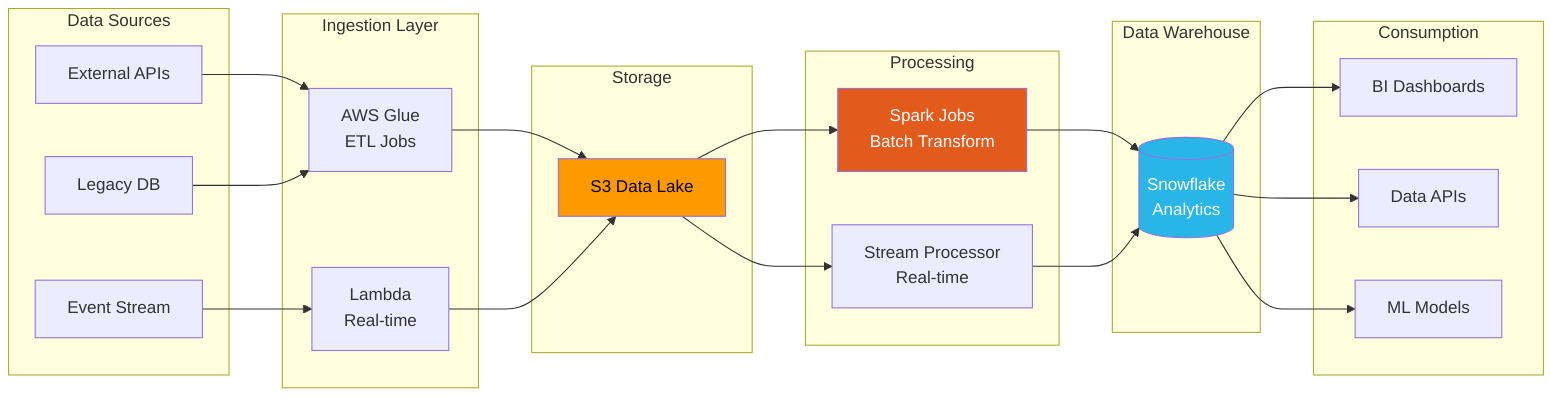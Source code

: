 graph LR
    subgraph "Data Sources"
        API[External APIs]
        DB[Legacy DB]
        Stream[Event Stream]
    end

    subgraph "Ingestion Layer"
        Glue[AWS Glue<br/>ETL Jobs]
        Lambda[Lambda<br/>Real-time]
    end

    subgraph "Storage"
        S3[S3 Data Lake]
    end

    subgraph "Processing"
        Spark[Spark Jobs<br/>Batch Transform]
        Stream2[Stream Processor<br/>Real-time]
    end

    subgraph "Data Warehouse"
        Snowflake[(Snowflake<br/>Analytics)]
    end

    subgraph "Consumption"
        BI[BI Dashboards]
        API2[Data APIs]
        ML[ML Models]
    end

    API --> Glue
    DB --> Glue
    Stream --> Lambda

    Glue --> S3
    Lambda --> S3

    S3 --> Spark
    S3 --> Stream2

    Spark --> Snowflake
    Stream2 --> Snowflake

    Snowflake --> BI
    Snowflake --> API2
    Snowflake --> ML

    style S3 fill:#FF9900,color:#000
    style Snowflake fill:#29B5E8,color:#fff
    style Spark fill:#E25A1C,color:#fff